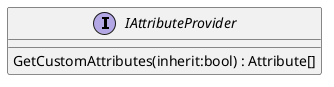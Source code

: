 @startuml
interface IAttributeProvider {
    GetCustomAttributes(inherit:bool) : Attribute[]
}
@enduml
